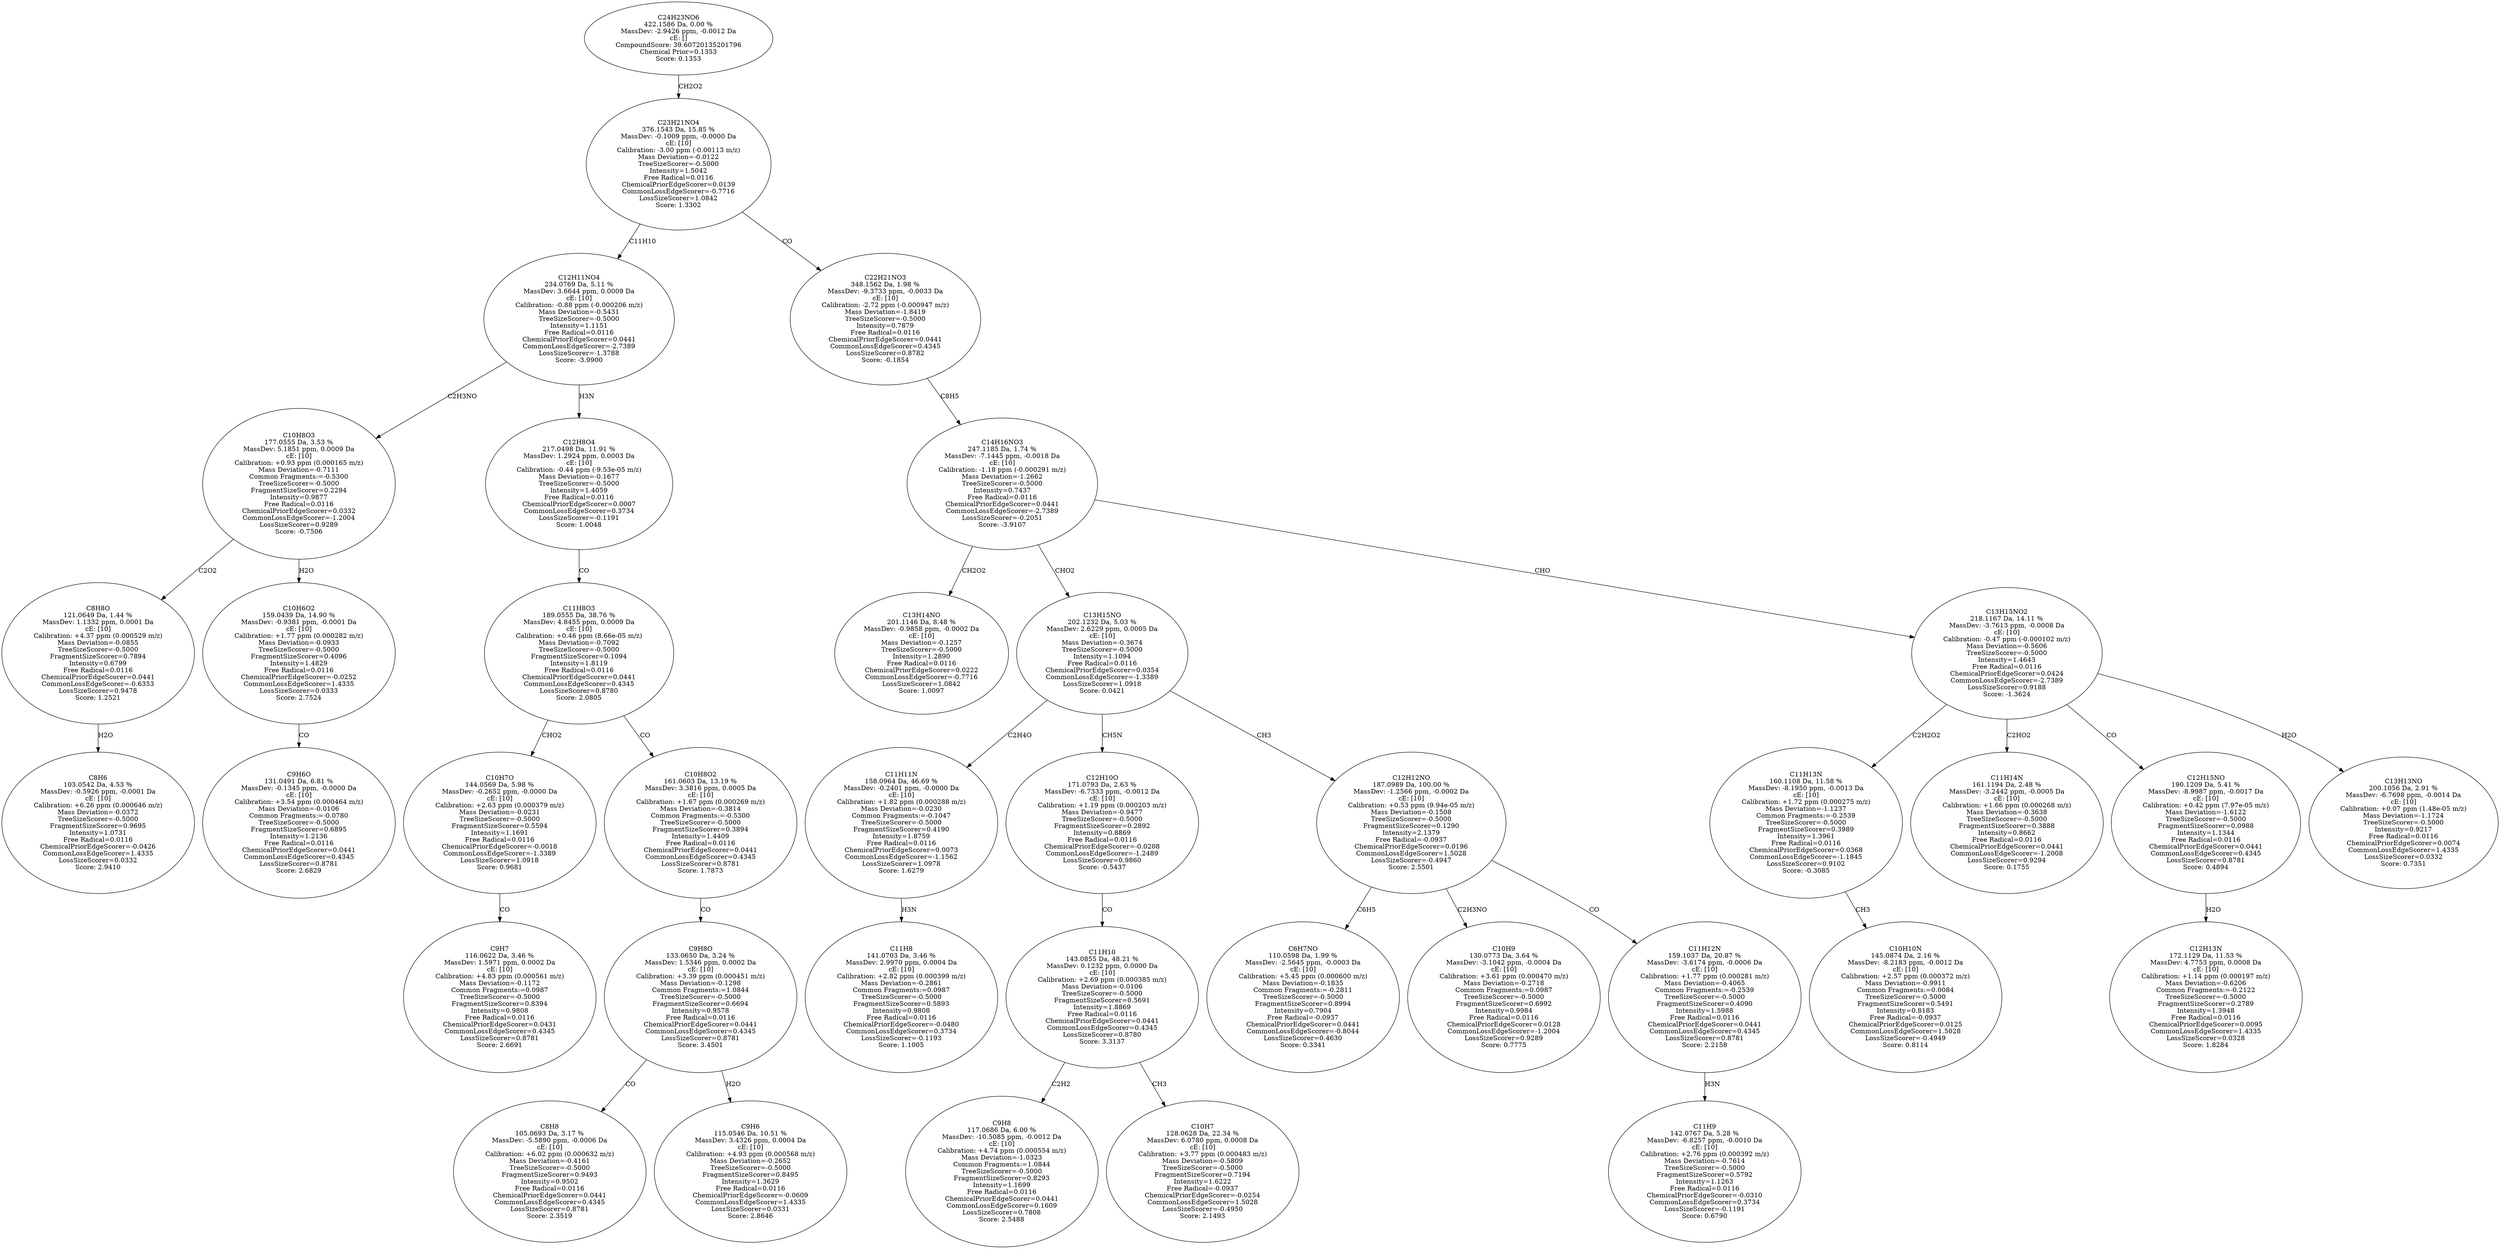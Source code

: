 strict digraph {
v1 [label="C8H6\n103.0542 Da, 4.53 %\nMassDev: -0.5926 ppm, -0.0001 Da\ncE: [10]\nCalibration: +6.26 ppm (0.000646 m/z)\nMass Deviation=-0.0372\nTreeSizeScorer=-0.5000\nFragmentSizeScorer=0.9695\nIntensity=1.0731\nFree Radical=0.0116\nChemicalPriorEdgeScorer=-0.0426\nCommonLossEdgeScorer=1.4335\nLossSizeScorer=0.0332\nScore: 2.9410"];
v2 [label="C8H8O\n121.0649 Da, 1.44 %\nMassDev: 1.1332 ppm, 0.0001 Da\ncE: [10]\nCalibration: +4.37 ppm (0.000529 m/z)\nMass Deviation=-0.0855\nTreeSizeScorer=-0.5000\nFragmentSizeScorer=0.7894\nIntensity=0.6799\nFree Radical=0.0116\nChemicalPriorEdgeScorer=0.0441\nCommonLossEdgeScorer=-0.6353\nLossSizeScorer=0.9478\nScore: 1.2521"];
v3 [label="C9H6O\n131.0491 Da, 6.81 %\nMassDev: -0.1345 ppm, -0.0000 Da\ncE: [10]\nCalibration: +3.54 ppm (0.000464 m/z)\nMass Deviation=-0.0106\nCommon Fragments:=-0.0780\nTreeSizeScorer=-0.5000\nFragmentSizeScorer=0.6895\nIntensity=1.2136\nFree Radical=0.0116\nChemicalPriorEdgeScorer=0.0441\nCommonLossEdgeScorer=0.4345\nLossSizeScorer=0.8781\nScore: 2.6829"];
v4 [label="C10H6O2\n159.0439 Da, 14.90 %\nMassDev: -0.9381 ppm, -0.0001 Da\ncE: [10]\nCalibration: +1.77 ppm (0.000282 m/z)\nMass Deviation=-0.0933\nTreeSizeScorer=-0.5000\nFragmentSizeScorer=0.4096\nIntensity=1.4829\nFree Radical=0.0116\nChemicalPriorEdgeScorer=-0.0252\nCommonLossEdgeScorer=1.4335\nLossSizeScorer=0.0333\nScore: 2.7524"];
v5 [label="C10H8O3\n177.0555 Da, 3.53 %\nMassDev: 5.1851 ppm, 0.0009 Da\ncE: [10]\nCalibration: +0.93 ppm (0.000165 m/z)\nMass Deviation=-0.7111\nCommon Fragments:=-0.5300\nTreeSizeScorer=-0.5000\nFragmentSizeScorer=0.2294\nIntensity=0.9877\nFree Radical=0.0116\nChemicalPriorEdgeScorer=0.0332\nCommonLossEdgeScorer=-1.2004\nLossSizeScorer=0.9289\nScore: -0.7506"];
v6 [label="C9H7\n116.0622 Da, 3.46 %\nMassDev: 1.5971 ppm, 0.0002 Da\ncE: [10]\nCalibration: +4.83 ppm (0.000561 m/z)\nMass Deviation=-0.1172\nCommon Fragments:=0.0987\nTreeSizeScorer=-0.5000\nFragmentSizeScorer=0.8394\nIntensity=0.9808\nFree Radical=0.0116\nChemicalPriorEdgeScorer=0.0431\nCommonLossEdgeScorer=0.4345\nLossSizeScorer=0.8781\nScore: 2.6691"];
v7 [label="C10H7O\n144.0569 Da, 5.98 %\nMassDev: -0.2652 ppm, -0.0000 Da\ncE: [10]\nCalibration: +2.63 ppm (0.000379 m/z)\nMass Deviation=-0.0231\nTreeSizeScorer=-0.5000\nFragmentSizeScorer=0.5594\nIntensity=1.1691\nFree Radical=0.0116\nChemicalPriorEdgeScorer=-0.0018\nCommonLossEdgeScorer=-1.3389\nLossSizeScorer=1.0918\nScore: 0.9681"];
v8 [label="C8H8\n105.0693 Da, 3.17 %\nMassDev: -5.5890 ppm, -0.0006 Da\ncE: [10]\nCalibration: +6.02 ppm (0.000632 m/z)\nMass Deviation=-0.4161\nTreeSizeScorer=-0.5000\nFragmentSizeScorer=0.9493\nIntensity=0.9502\nFree Radical=0.0116\nChemicalPriorEdgeScorer=0.0441\nCommonLossEdgeScorer=0.4345\nLossSizeScorer=0.8781\nScore: 2.3519"];
v9 [label="C9H6\n115.0546 Da, 10.51 %\nMassDev: 3.4326 ppm, 0.0004 Da\ncE: [10]\nCalibration: +4.93 ppm (0.000568 m/z)\nMass Deviation=-0.2652\nTreeSizeScorer=-0.5000\nFragmentSizeScorer=0.8495\nIntensity=1.3629\nFree Radical=0.0116\nChemicalPriorEdgeScorer=-0.0609\nCommonLossEdgeScorer=1.4335\nLossSizeScorer=0.0331\nScore: 2.8646"];
v10 [label="C9H8O\n133.0650 Da, 3.24 %\nMassDev: 1.5346 ppm, 0.0002 Da\ncE: [10]\nCalibration: +3.39 ppm (0.000451 m/z)\nMass Deviation=-0.1298\nCommon Fragments:=1.0844\nTreeSizeScorer=-0.5000\nFragmentSizeScorer=0.6694\nIntensity=0.9578\nFree Radical=0.0116\nChemicalPriorEdgeScorer=0.0441\nCommonLossEdgeScorer=0.4345\nLossSizeScorer=0.8781\nScore: 3.4501"];
v11 [label="C10H8O2\n161.0603 Da, 13.19 %\nMassDev: 3.3816 ppm, 0.0005 Da\ncE: [10]\nCalibration: +1.67 ppm (0.000269 m/z)\nMass Deviation=-0.3814\nCommon Fragments:=-0.5300\nTreeSizeScorer=-0.5000\nFragmentSizeScorer=0.3894\nIntensity=1.4409\nFree Radical=0.0116\nChemicalPriorEdgeScorer=0.0441\nCommonLossEdgeScorer=0.4345\nLossSizeScorer=0.8781\nScore: 1.7873"];
v12 [label="C11H8O3\n189.0555 Da, 38.76 %\nMassDev: 4.8455 ppm, 0.0009 Da\ncE: [10]\nCalibration: +0.46 ppm (8.66e-05 m/z)\nMass Deviation=-0.7092\nTreeSizeScorer=-0.5000\nFragmentSizeScorer=0.1094\nIntensity=1.8119\nFree Radical=0.0116\nChemicalPriorEdgeScorer=0.0441\nCommonLossEdgeScorer=0.4345\nLossSizeScorer=0.8780\nScore: 2.0805"];
v13 [label="C12H8O4\n217.0498 Da, 11.91 %\nMassDev: 1.2924 ppm, 0.0003 Da\ncE: [10]\nCalibration: -0.44 ppm (-9.53e-05 m/z)\nMass Deviation=-0.1677\nTreeSizeScorer=-0.5000\nIntensity=1.4059\nFree Radical=0.0116\nChemicalPriorEdgeScorer=0.0007\nCommonLossEdgeScorer=0.3734\nLossSizeScorer=-0.1191\nScore: 1.0048"];
v14 [label="C12H11NO4\n234.0769 Da, 5.11 %\nMassDev: 3.6644 ppm, 0.0009 Da\ncE: [10]\nCalibration: -0.88 ppm (-0.000206 m/z)\nMass Deviation=-0.5431\nTreeSizeScorer=-0.5000\nIntensity=1.1151\nFree Radical=0.0116\nChemicalPriorEdgeScorer=0.0441\nCommonLossEdgeScorer=-2.7389\nLossSizeScorer=-1.3788\nScore: -3.9900"];
v15 [label="C13H14NO\n201.1146 Da, 8.48 %\nMassDev: -0.9858 ppm, -0.0002 Da\ncE: [10]\nMass Deviation=-0.1257\nTreeSizeScorer=-0.5000\nIntensity=1.2890\nFree Radical=0.0116\nChemicalPriorEdgeScorer=0.0222\nCommonLossEdgeScorer=-0.7716\nLossSizeScorer=1.0842\nScore: 1.0097"];
v16 [label="C11H8\n141.0703 Da, 3.46 %\nMassDev: 2.9970 ppm, 0.0004 Da\ncE: [10]\nCalibration: +2.82 ppm (0.000399 m/z)\nMass Deviation=-0.2861\nCommon Fragments:=0.0987\nTreeSizeScorer=-0.5000\nFragmentSizeScorer=0.5893\nIntensity=0.9808\nFree Radical=0.0116\nChemicalPriorEdgeScorer=-0.0480\nCommonLossEdgeScorer=0.3734\nLossSizeScorer=-0.1193\nScore: 1.1005"];
v17 [label="C11H11N\n158.0964 Da, 46.69 %\nMassDev: -0.2401 ppm, -0.0000 Da\ncE: [10]\nCalibration: +1.82 ppm (0.000288 m/z)\nMass Deviation=-0.0230\nCommon Fragments:=-0.1047\nTreeSizeScorer=-0.5000\nFragmentSizeScorer=0.4190\nIntensity=1.8759\nFree Radical=0.0116\nChemicalPriorEdgeScorer=0.0073\nCommonLossEdgeScorer=-1.1562\nLossSizeScorer=1.0978\nScore: 1.6279"];
v18 [label="C9H8\n117.0686 Da, 6.00 %\nMassDev: -10.5085 ppm, -0.0012 Da\ncE: [10]\nCalibration: +4.74 ppm (0.000554 m/z)\nMass Deviation=-1.0323\nCommon Fragments:=1.0844\nTreeSizeScorer=-0.5000\nFragmentSizeScorer=0.8293\nIntensity=1.1699\nFree Radical=0.0116\nChemicalPriorEdgeScorer=0.0441\nCommonLossEdgeScorer=0.1609\nLossSizeScorer=0.7808\nScore: 2.5488"];
v19 [label="C10H7\n128.0628 Da, 22.34 %\nMassDev: 6.0780 ppm, 0.0008 Da\ncE: [10]\nCalibration: +3.77 ppm (0.000483 m/z)\nMass Deviation=-0.5809\nTreeSizeScorer=-0.5000\nFragmentSizeScorer=0.7194\nIntensity=1.6222\nFree Radical=-0.0937\nChemicalPriorEdgeScorer=-0.0254\nCommonLossEdgeScorer=1.5028\nLossSizeScorer=-0.4950\nScore: 2.1493"];
v20 [label="C11H10\n143.0855 Da, 48.21 %\nMassDev: 0.1232 ppm, 0.0000 Da\ncE: [10]\nCalibration: +2.69 ppm (0.000385 m/z)\nMass Deviation=-0.0106\nTreeSizeScorer=-0.5000\nFragmentSizeScorer=0.5691\nIntensity=1.8869\nFree Radical=0.0116\nChemicalPriorEdgeScorer=0.0441\nCommonLossEdgeScorer=0.4345\nLossSizeScorer=0.8780\nScore: 3.3137"];
v21 [label="C12H10O\n171.0793 Da, 2.63 %\nMassDev: -6.7333 ppm, -0.0012 Da\ncE: [10]\nCalibration: +1.19 ppm (0.000203 m/z)\nMass Deviation=-0.9477\nTreeSizeScorer=-0.5000\nFragmentSizeScorer=0.2892\nIntensity=0.8869\nFree Radical=0.0116\nChemicalPriorEdgeScorer=-0.0208\nCommonLossEdgeScorer=-1.2489\nLossSizeScorer=0.9860\nScore: -0.5437"];
v22 [label="C6H7NO\n110.0598 Da, 1.99 %\nMassDev: -2.5645 ppm, -0.0003 Da\ncE: [10]\nCalibration: +5.45 ppm (0.000600 m/z)\nMass Deviation=-0.1835\nCommon Fragments:=-0.2811\nTreeSizeScorer=-0.5000\nFragmentSizeScorer=0.8994\nIntensity=0.7904\nFree Radical=-0.0937\nChemicalPriorEdgeScorer=0.0441\nCommonLossEdgeScorer=-0.8044\nLossSizeScorer=0.4630\nScore: 0.3341"];
v23 [label="C10H9\n130.0773 Da, 3.64 %\nMassDev: -3.1042 ppm, -0.0004 Da\ncE: [10]\nCalibration: +3.61 ppm (0.000470 m/z)\nMass Deviation=-0.2718\nCommon Fragments:=0.0987\nTreeSizeScorer=-0.5000\nFragmentSizeScorer=0.6992\nIntensity=0.9984\nFree Radical=0.0116\nChemicalPriorEdgeScorer=0.0128\nCommonLossEdgeScorer=-1.2004\nLossSizeScorer=0.9289\nScore: 0.7775"];
v24 [label="C11H9\n142.0767 Da, 5.28 %\nMassDev: -6.8257 ppm, -0.0010 Da\ncE: [10]\nCalibration: +2.76 ppm (0.000392 m/z)\nMass Deviation=-0.7614\nTreeSizeScorer=-0.5000\nFragmentSizeScorer=0.5792\nIntensity=1.1263\nFree Radical=0.0116\nChemicalPriorEdgeScorer=-0.0310\nCommonLossEdgeScorer=0.3734\nLossSizeScorer=-0.1191\nScore: 0.6790"];
v25 [label="C11H12N\n159.1037 Da, 20.87 %\nMassDev: -3.6174 ppm, -0.0006 Da\ncE: [10]\nCalibration: +1.77 ppm (0.000281 m/z)\nMass Deviation=-0.4065\nCommon Fragments:=-0.2539\nTreeSizeScorer=-0.5000\nFragmentSizeScorer=0.4090\nIntensity=1.5988\nFree Radical=0.0116\nChemicalPriorEdgeScorer=0.0441\nCommonLossEdgeScorer=0.4345\nLossSizeScorer=0.8781\nScore: 2.2158"];
v26 [label="C12H12NO\n187.0989 Da, 100.00 %\nMassDev: -1.2566 ppm, -0.0002 Da\ncE: [10]\nCalibration: +0.53 ppm (9.94e-05 m/z)\nMass Deviation=-0.1508\nTreeSizeScorer=-0.5000\nFragmentSizeScorer=0.1290\nIntensity=2.1379\nFree Radical=-0.0937\nChemicalPriorEdgeScorer=0.0196\nCommonLossEdgeScorer=1.5028\nLossSizeScorer=-0.4947\nScore: 2.5501"];
v27 [label="C13H15NO\n202.1232 Da, 5.03 %\nMassDev: 2.6229 ppm, 0.0005 Da\ncE: [10]\nMass Deviation=-0.3674\nTreeSizeScorer=-0.5000\nIntensity=1.1094\nFree Radical=0.0116\nChemicalPriorEdgeScorer=0.0354\nCommonLossEdgeScorer=-1.3389\nLossSizeScorer=1.0918\nScore: 0.0421"];
v28 [label="C10H10N\n145.0874 Da, 2.16 %\nMassDev: -8.2183 ppm, -0.0012 Da\ncE: [10]\nCalibration: +2.57 ppm (0.000372 m/z)\nMass Deviation=-0.9911\nCommon Fragments:=0.0084\nTreeSizeScorer=-0.5000\nFragmentSizeScorer=0.5491\nIntensity=0.8183\nFree Radical=-0.0937\nChemicalPriorEdgeScorer=0.0125\nCommonLossEdgeScorer=1.5028\nLossSizeScorer=-0.4949\nScore: 0.8114"];
v29 [label="C11H13N\n160.1108 Da, 11.58 %\nMassDev: -8.1950 ppm, -0.0013 Da\ncE: [10]\nCalibration: +1.72 ppm (0.000275 m/z)\nMass Deviation=-1.1237\nCommon Fragments:=-0.2539\nTreeSizeScorer=-0.5000\nFragmentSizeScorer=0.3989\nIntensity=1.3961\nFree Radical=0.0116\nChemicalPriorEdgeScorer=0.0368\nCommonLossEdgeScorer=-1.1845\nLossSizeScorer=0.9102\nScore: -0.3085"];
v30 [label="C11H14N\n161.1194 Da, 2.48 %\nMassDev: -3.2442 ppm, -0.0005 Da\ncE: [10]\nCalibration: +1.66 ppm (0.000268 m/z)\nMass Deviation=-0.3638\nTreeSizeScorer=-0.5000\nFragmentSizeScorer=0.3888\nIntensity=0.8662\nFree Radical=0.0116\nChemicalPriorEdgeScorer=0.0441\nCommonLossEdgeScorer=-1.2008\nLossSizeScorer=0.9294\nScore: 0.1755"];
v31 [label="C12H13N\n172.1129 Da, 11.53 %\nMassDev: 4.7753 ppm, 0.0008 Da\ncE: [10]\nCalibration: +1.14 ppm (0.000197 m/z)\nMass Deviation=-0.6206\nCommon Fragments:=-0.2122\nTreeSizeScorer=-0.5000\nFragmentSizeScorer=0.2789\nIntensity=1.3948\nFree Radical=0.0116\nChemicalPriorEdgeScorer=0.0095\nCommonLossEdgeScorer=1.4335\nLossSizeScorer=0.0328\nScore: 1.8284"];
v32 [label="C12H15NO\n190.1209 Da, 5.41 %\nMassDev: -8.9987 ppm, -0.0017 Da\ncE: [10]\nCalibration: +0.42 ppm (7.97e-05 m/z)\nMass Deviation=-1.6122\nTreeSizeScorer=-0.5000\nFragmentSizeScorer=0.0988\nIntensity=1.1344\nFree Radical=0.0116\nChemicalPriorEdgeScorer=0.0441\nCommonLossEdgeScorer=0.4345\nLossSizeScorer=0.8781\nScore: 0.4894"];
v33 [label="C13H13NO\n200.1056 Da, 2.91 %\nMassDev: -6.7698 ppm, -0.0014 Da\ncE: [10]\nCalibration: +0.07 ppm (1.48e-05 m/z)\nMass Deviation=-1.1724\nTreeSizeScorer=-0.5000\nIntensity=0.9217\nFree Radical=0.0116\nChemicalPriorEdgeScorer=0.0074\nCommonLossEdgeScorer=1.4335\nLossSizeScorer=0.0332\nScore: 0.7351"];
v34 [label="C13H15NO2\n218.1167 Da, 14.11 %\nMassDev: -3.7613 ppm, -0.0008 Da\ncE: [10]\nCalibration: -0.47 ppm (-0.000102 m/z)\nMass Deviation=-0.5606\nTreeSizeScorer=-0.5000\nIntensity=1.4643\nFree Radical=0.0116\nChemicalPriorEdgeScorer=0.0424\nCommonLossEdgeScorer=-2.7389\nLossSizeScorer=0.9188\nScore: -1.3624"];
v35 [label="C14H16NO3\n247.1185 Da, 1.74 %\nMassDev: -7.1445 ppm, -0.0018 Da\ncE: [10]\nCalibration: -1.18 ppm (-0.000291 m/z)\nMass Deviation=-1.2662\nTreeSizeScorer=-0.5000\nIntensity=0.7437\nFree Radical=0.0116\nChemicalPriorEdgeScorer=0.0441\nCommonLossEdgeScorer=-2.7389\nLossSizeScorer=-0.2051\nScore: -3.9107"];
v36 [label="C22H21NO3\n348.1562 Da, 1.98 %\nMassDev: -9.3733 ppm, -0.0033 Da\ncE: [10]\nCalibration: -2.72 ppm (-0.000947 m/z)\nMass Deviation=-1.8419\nTreeSizeScorer=-0.5000\nIntensity=0.7879\nFree Radical=0.0116\nChemicalPriorEdgeScorer=0.0441\nCommonLossEdgeScorer=0.4345\nLossSizeScorer=0.8782\nScore: -0.1854"];
v37 [label="C23H21NO4\n376.1543 Da, 15.85 %\nMassDev: -0.1009 ppm, -0.0000 Da\ncE: [10]\nCalibration: -3.00 ppm (-0.00113 m/z)\nMass Deviation=-0.0122\nTreeSizeScorer=-0.5000\nIntensity=1.5042\nFree Radical=0.0116\nChemicalPriorEdgeScorer=0.0139\nCommonLossEdgeScorer=-0.7716\nLossSizeScorer=1.0842\nScore: 1.3302"];
v38 [label="C24H23NO6\n422.1586 Da, 0.00 %\nMassDev: -2.9426 ppm, -0.0012 Da\ncE: []\nCompoundScore: 39.60720135201796\nChemical Prior=0.1353\nScore: 0.1353"];
v2 -> v1 [label="H2O"];
v5 -> v2 [label="C2O2"];
v4 -> v3 [label="CO"];
v5 -> v4 [label="H2O"];
v14 -> v5 [label="C2H3NO"];
v7 -> v6 [label="CO"];
v12 -> v7 [label="CHO2"];
v10 -> v8 [label="CO"];
v10 -> v9 [label="H2O"];
v11 -> v10 [label="CO"];
v12 -> v11 [label="CO"];
v13 -> v12 [label="CO"];
v14 -> v13 [label="H3N"];
v37 -> v14 [label="C11H10"];
v35 -> v15 [label="CH2O2"];
v17 -> v16 [label="H3N"];
v27 -> v17 [label="C2H4O"];
v20 -> v18 [label="C2H2"];
v20 -> v19 [label="CH3"];
v21 -> v20 [label="CO"];
v27 -> v21 [label="CH5N"];
v26 -> v22 [label="C6H5"];
v26 -> v23 [label="C2H3NO"];
v25 -> v24 [label="H3N"];
v26 -> v25 [label="CO"];
v27 -> v26 [label="CH3"];
v35 -> v27 [label="CHO2"];
v29 -> v28 [label="CH3"];
v34 -> v29 [label="C2H2O2"];
v34 -> v30 [label="C2HO2"];
v32 -> v31 [label="H2O"];
v34 -> v32 [label="CO"];
v34 -> v33 [label="H2O"];
v35 -> v34 [label="CHO"];
v36 -> v35 [label="C8H5"];
v37 -> v36 [label="CO"];
v38 -> v37 [label="CH2O2"];
}